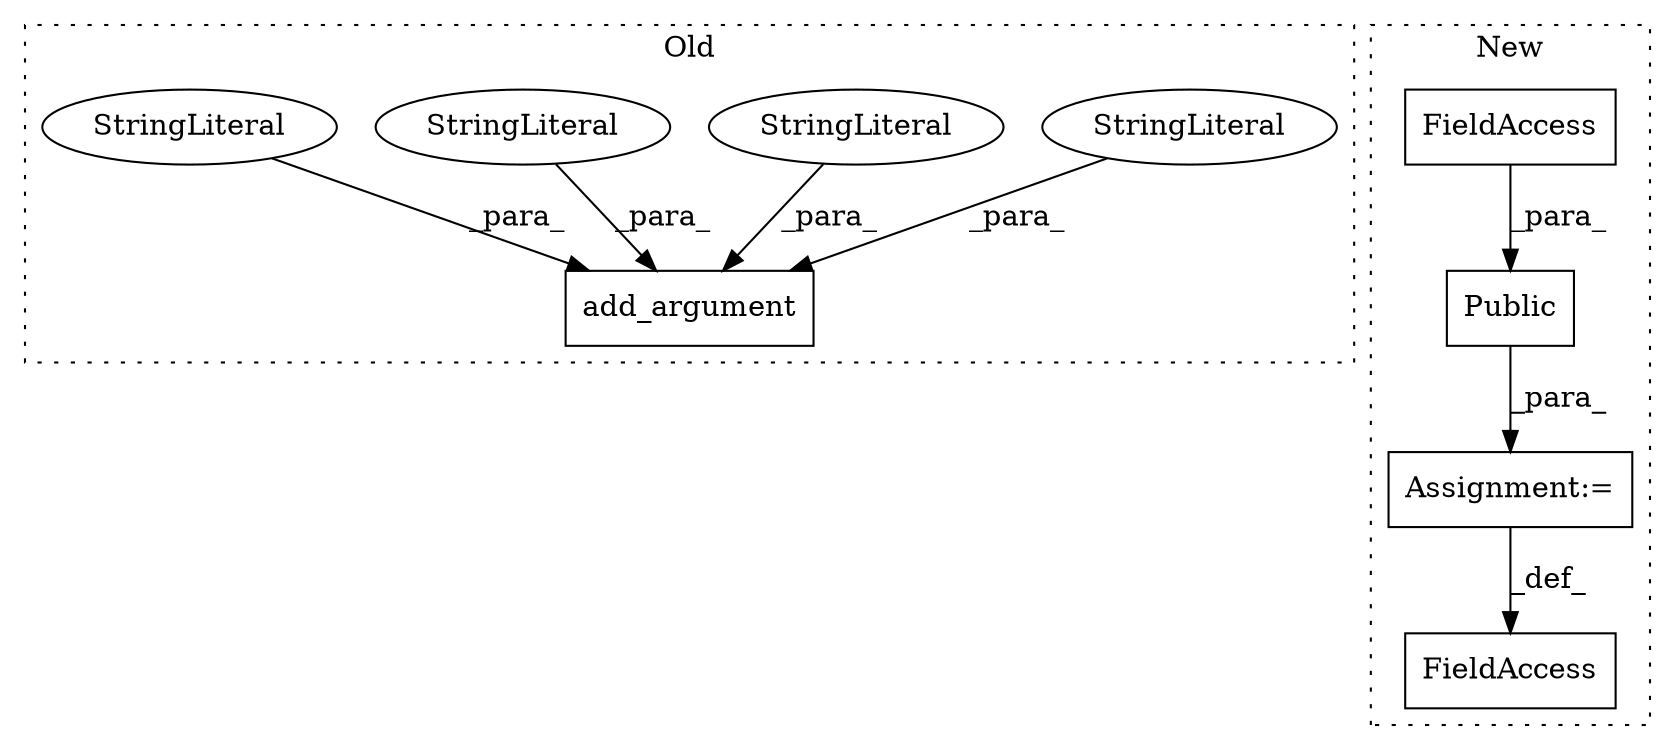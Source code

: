 digraph G {
subgraph cluster0 {
1 [label="add_argument" a="32" s="18798,18864" l="13,1" shape="box"];
6 [label="StringLiteral" a="45" s="18843" l="21" shape="ellipse"];
7 [label="StringLiteral" a="45" s="18811" l="9" shape="ellipse"];
8 [label="StringLiteral" a="45" s="18829" l="13" shape="ellipse"];
9 [label="StringLiteral" a="45" s="18821" l="7" shape="ellipse"];
label = "Old";
style="dotted";
}
subgraph cluster1 {
2 [label="Public" a="32" s="19866,19895" l="7,1" shape="box"];
3 [label="FieldAccess" a="22" s="19873" l="22" shape="box"];
4 [label="FieldAccess" a="22" s="19853" l="12" shape="box"];
5 [label="Assignment:=" a="7" s="19865" l="1" shape="box"];
label = "New";
style="dotted";
}
2 -> 5 [label="_para_"];
3 -> 2 [label="_para_"];
5 -> 4 [label="_def_"];
6 -> 1 [label="_para_"];
7 -> 1 [label="_para_"];
8 -> 1 [label="_para_"];
9 -> 1 [label="_para_"];
}